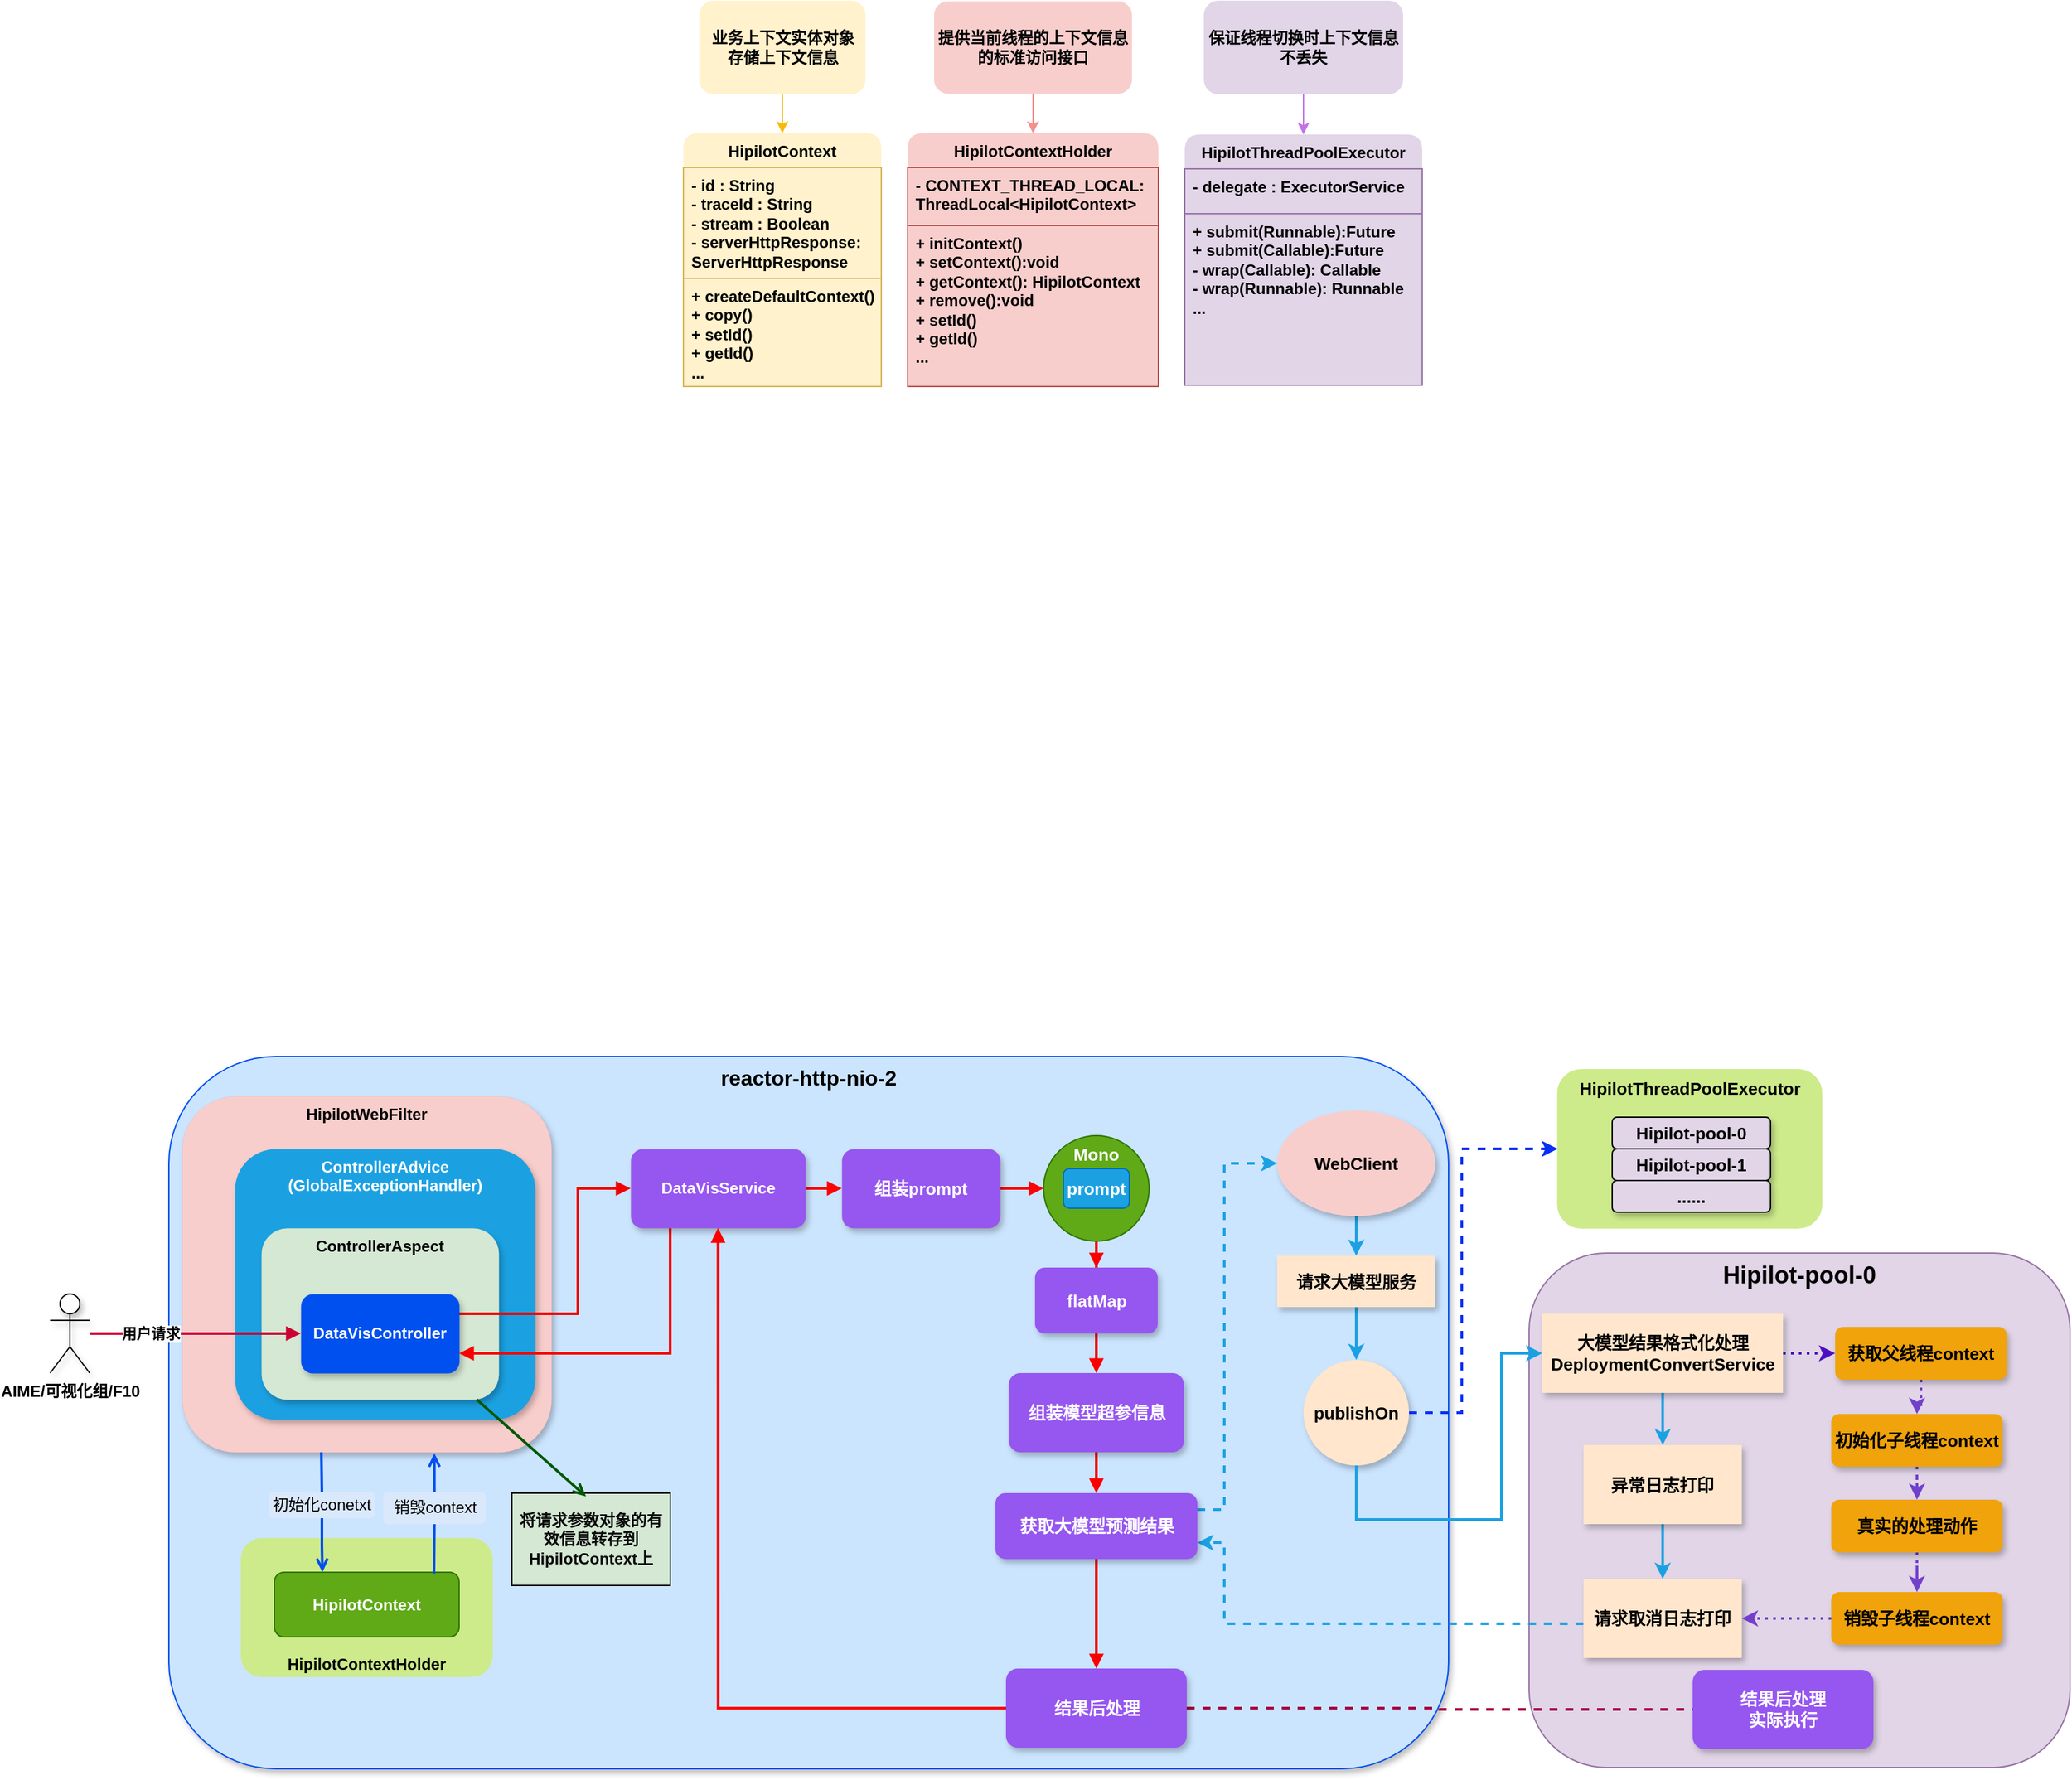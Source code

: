 <mxfile version="23.1.5" type="github">
  <diagram name="第 1 页" id="A8AgMVtB7LvKmUs1XgVh">
    <mxGraphModel dx="3719" dy="2106" grid="1" gridSize="10" guides="1" tooltips="1" connect="1" arrows="1" fold="1" page="1" pageScale="1" pageWidth="827" pageHeight="1169" math="0" shadow="0">
      <root>
        <mxCell id="0" />
        <mxCell id="1" parent="0" />
        <mxCell id="ccl45ZDLO3o566vft4Xr-63" value="Hipilot-pool-0" style="rounded=1;whiteSpace=wrap;html=1;verticalAlign=top;align=center;fontSize=18;fontStyle=1;fillColor=#e1d5e7;strokeColor=#9673a6;" vertex="1" parent="1">
          <mxGeometry x="-409" y="-191" width="410" height="390" as="geometry" />
        </mxCell>
        <mxCell id="ccl45ZDLO3o566vft4Xr-91" value="reactor-http-nio-2" style="rounded=1;whiteSpace=wrap;html=1;align=center;verticalAlign=top;fontSize=16;fontStyle=1;fillColor=#cce5ff;strokeColor=#0050ef;shadow=1;labelBackgroundColor=#cce5ff;" vertex="1" parent="1">
          <mxGeometry x="-1440" y="-340" width="970" height="540" as="geometry" />
        </mxCell>
        <mxCell id="ccl45ZDLO3o566vft4Xr-10" value="HipilotContext" style="swimlane;fontStyle=1;align=center;verticalAlign=top;childLayout=stackLayout;horizontal=1;startSize=26;horizontalStack=0;resizeParent=1;resizeParentMax=0;resizeLast=0;collapsible=1;marginBottom=0;whiteSpace=wrap;html=1;fillColor=#fff2cc;strokeColor=none;rounded=1;" vertex="1" parent="1">
          <mxGeometry x="-1050" y="-1040" width="150" height="192" as="geometry" />
        </mxCell>
        <mxCell id="ccl45ZDLO3o566vft4Xr-11" value="- id : String&lt;br&gt;- traceId : String&lt;br&gt;- stream : Boolean&lt;br&gt;- serverHttpResponse: &lt;br&gt;ServerHttpResponse&lt;br&gt;&amp;nbsp;" style="text;strokeColor=#d6b656;fillColor=#fff2cc;align=left;verticalAlign=top;spacingLeft=4;spacingRight=4;overflow=hidden;rotatable=0;points=[[0,0.5],[1,0.5]];portConstraint=eastwest;whiteSpace=wrap;html=1;rounded=0;glass=0;fontStyle=1" vertex="1" parent="ccl45ZDLO3o566vft4Xr-10">
          <mxGeometry y="26" width="150" height="84" as="geometry" />
        </mxCell>
        <mxCell id="ccl45ZDLO3o566vft4Xr-12" value="+ createDefaultContext()&lt;br&gt;+ copy()&lt;br&gt;+ setId()&lt;br&gt;+ getId()&lt;br&gt;..." style="text;strokeColor=#d6b656;fillColor=#fff2cc;align=left;verticalAlign=top;spacingLeft=4;spacingRight=4;overflow=hidden;rotatable=0;points=[[0,0.5],[1,0.5]];portConstraint=eastwest;whiteSpace=wrap;html=1;rounded=0;fontStyle=1" vertex="1" parent="ccl45ZDLO3o566vft4Xr-10">
          <mxGeometry y="110" width="150" height="82" as="geometry" />
        </mxCell>
        <mxCell id="ccl45ZDLO3o566vft4Xr-13" value="HipilotContextHolder" style="swimlane;fontStyle=1;align=center;verticalAlign=top;childLayout=stackLayout;horizontal=1;startSize=26;horizontalStack=0;resizeParent=1;resizeParentMax=0;resizeLast=0;collapsible=1;marginBottom=0;whiteSpace=wrap;html=1;fillColor=#f8cecc;strokeColor=none;rounded=1;" vertex="1" parent="1">
          <mxGeometry x="-880" y="-1040" width="190" height="192" as="geometry" />
        </mxCell>
        <mxCell id="ccl45ZDLO3o566vft4Xr-14" value="- CONTEXT_THREAD_LOCAL: ThreadLocal&amp;lt;HipilotContext&amp;gt;" style="text;strokeColor=#b85450;fillColor=#f8cecc;align=left;verticalAlign=top;spacingLeft=4;spacingRight=4;overflow=hidden;rotatable=0;points=[[0,0.5],[1,0.5]];portConstraint=eastwest;whiteSpace=wrap;html=1;fontStyle=1" vertex="1" parent="ccl45ZDLO3o566vft4Xr-13">
          <mxGeometry y="26" width="190" height="44" as="geometry" />
        </mxCell>
        <mxCell id="ccl45ZDLO3o566vft4Xr-15" value="+ initContext()&lt;br&gt;+ setContext():void&lt;br&gt;+ getContext(): HipilotContext&lt;br&gt;+ remove():void&lt;br&gt;+ setId()&lt;br&gt;+ getId()&lt;br&gt;..." style="text;strokeColor=#b85450;fillColor=#f8cecc;align=left;verticalAlign=top;spacingLeft=4;spacingRight=4;overflow=hidden;rotatable=0;points=[[0,0.5],[1,0.5]];portConstraint=eastwest;whiteSpace=wrap;html=1;fontStyle=1" vertex="1" parent="ccl45ZDLO3o566vft4Xr-13">
          <mxGeometry y="70" width="190" height="122" as="geometry" />
        </mxCell>
        <mxCell id="ccl45ZDLO3o566vft4Xr-16" value="HipilotThreadPoolExecutor" style="swimlane;fontStyle=1;align=center;verticalAlign=top;childLayout=stackLayout;horizontal=1;startSize=26;horizontalStack=0;resizeParent=1;resizeParentMax=0;resizeLast=0;collapsible=1;marginBottom=0;whiteSpace=wrap;html=1;fillColor=#e1d5e7;strokeColor=none;rounded=1;swimlaneLine=1;" vertex="1" parent="1">
          <mxGeometry x="-670" y="-1039" width="180" height="190" as="geometry" />
        </mxCell>
        <mxCell id="ccl45ZDLO3o566vft4Xr-17" value="- delegate : ExecutorService" style="text;strokeColor=#9673a6;fillColor=#e1d5e7;align=left;verticalAlign=top;spacingLeft=4;spacingRight=4;overflow=hidden;rotatable=0;points=[[0,0.5],[1,0.5]];portConstraint=eastwest;whiteSpace=wrap;html=1;fontStyle=1" vertex="1" parent="ccl45ZDLO3o566vft4Xr-16">
          <mxGeometry y="26" width="180" height="34" as="geometry" />
        </mxCell>
        <mxCell id="ccl45ZDLO3o566vft4Xr-18" value="+ submit(Runnable):Future&lt;br&gt;+ submit(Callable):Future&lt;br&gt;- wrap(Callable): Callable&lt;br&gt;- wrap(Runnable): Runnable&lt;br&gt;..." style="text;strokeColor=#9673a6;fillColor=#e1d5e7;align=left;verticalAlign=top;spacingLeft=4;spacingRight=4;overflow=hidden;rotatable=0;points=[[0,0.5],[1,0.5]];portConstraint=eastwest;whiteSpace=wrap;html=1;fontStyle=1" vertex="1" parent="ccl45ZDLO3o566vft4Xr-16">
          <mxGeometry y="60" width="180" height="130" as="geometry" />
        </mxCell>
        <mxCell id="ccl45ZDLO3o566vft4Xr-19" style="edgeStyle=orthogonalEdgeStyle;rounded=0;orthogonalLoop=1;jettySize=auto;html=1;entryX=0.5;entryY=0;entryDx=0;entryDy=0;strokeColor=#f6bb09;fontStyle=1" edge="1" parent="1" source="ccl45ZDLO3o566vft4Xr-20" target="ccl45ZDLO3o566vft4Xr-10">
          <mxGeometry relative="1" as="geometry">
            <Array as="points">
              <mxPoint x="-975" y="-1060" />
              <mxPoint x="-975" y="-1060" />
            </Array>
          </mxGeometry>
        </mxCell>
        <mxCell id="ccl45ZDLO3o566vft4Xr-20" value="业务上下文实体对象&lt;br&gt;存储上下文信息" style="rounded=1;whiteSpace=wrap;html=1;fillColor=#fff2cc;strokeColor=#fff2cc;shadow=0;fontStyle=1" vertex="1" parent="1">
          <mxGeometry x="-1037.5" y="-1140" width="125" height="70" as="geometry" />
        </mxCell>
        <mxCell id="ccl45ZDLO3o566vft4Xr-21" style="edgeStyle=orthogonalEdgeStyle;rounded=0;orthogonalLoop=1;jettySize=auto;html=1;entryX=0.5;entryY=0;entryDx=0;entryDy=0;strokeColor=#f4908b;fontStyle=1" edge="1" parent="1" source="ccl45ZDLO3o566vft4Xr-22" target="ccl45ZDLO3o566vft4Xr-13">
          <mxGeometry relative="1" as="geometry" />
        </mxCell>
        <mxCell id="ccl45ZDLO3o566vft4Xr-22" value="提供当前线程的上下文信息的标准访问接口" style="rounded=1;whiteSpace=wrap;html=1;fillColor=#f8cecc;strokeColor=none;shadow=0;fontStyle=1" vertex="1" parent="1">
          <mxGeometry x="-860" y="-1140" width="150" height="70" as="geometry" />
        </mxCell>
        <mxCell id="ccl45ZDLO3o566vft4Xr-23" style="edgeStyle=orthogonalEdgeStyle;rounded=0;orthogonalLoop=1;jettySize=auto;html=1;entryX=0.5;entryY=0;entryDx=0;entryDy=0;strokeColor=#c173e7;fontStyle=1" edge="1" parent="1" source="ccl45ZDLO3o566vft4Xr-24" target="ccl45ZDLO3o566vft4Xr-16">
          <mxGeometry relative="1" as="geometry" />
        </mxCell>
        <mxCell id="ccl45ZDLO3o566vft4Xr-24" value="保证线程切换时上下文信息不丢失" style="rounded=1;whiteSpace=wrap;html=1;fillColor=#e1d5e7;strokeColor=#e1d5e7;shadow=0;fontStyle=1" vertex="1" parent="1">
          <mxGeometry x="-655" y="-1140" width="150" height="70" as="geometry" />
        </mxCell>
        <mxCell id="ccl45ZDLO3o566vft4Xr-25" value="HipilotWebFilter" style="rounded=1;whiteSpace=wrap;html=1;fillColor=#f8cecc;strokeColor=#b85450;verticalAlign=top;strokeWidth=0;dashed=1;fontStyle=1;shadow=1;" vertex="1" parent="1">
          <mxGeometry x="-1430" y="-310" width="280" height="270" as="geometry" />
        </mxCell>
        <mxCell id="ccl45ZDLO3o566vft4Xr-26" value="AIME/可视化组/F10" style="shape=umlActor;verticalLabelPosition=bottom;verticalAlign=top;html=1;outlineConnect=0;fontStyle=1;shadow=1;" vertex="1" parent="1">
          <mxGeometry x="-1530" y="-160" width="30" height="60" as="geometry" />
        </mxCell>
        <mxCell id="ccl45ZDLO3o566vft4Xr-31" value="HipilotContextHolder" style="rounded=1;whiteSpace=wrap;html=1;verticalAlign=bottom;fillColor=#cdeb8b;strokeColor=#cdeb8b;fontStyle=1" vertex="1" parent="1">
          <mxGeometry x="-1385" y="25.5" width="190" height="104.5" as="geometry" />
        </mxCell>
        <mxCell id="ccl45ZDLO3o566vft4Xr-32" value="HipilotContext" style="rounded=1;whiteSpace=wrap;html=1;fillColor=#60a917;strokeColor=#2D7600;fontColor=#ffffff;fontStyle=1" vertex="1" parent="1">
          <mxGeometry x="-1360" y="51" width="140" height="49" as="geometry" />
        </mxCell>
        <mxCell id="ccl45ZDLO3o566vft4Xr-33" value="ControllerAdvice&lt;br&gt;(GlobalExceptionHandler)" style="rounded=1;whiteSpace=wrap;html=1;fillColor=#1ba1e2;strokeColor=#006EAF;verticalAlign=top;strokeWidth=0;dashed=1;fontColor=#ffffff;fontStyle=1;shadow=1;" vertex="1" parent="1">
          <mxGeometry x="-1390" y="-270" width="227.5" height="205" as="geometry" />
        </mxCell>
        <mxCell id="ccl45ZDLO3o566vft4Xr-34" value="ControllerAspect" style="rounded=1;whiteSpace=wrap;html=1;fillColor=#d5e8d4;strokeColor=#82b366;verticalAlign=top;strokeWidth=0;dashed=1;fontStyle=1;shadow=1;" vertex="1" parent="1">
          <mxGeometry x="-1370" y="-210" width="180" height="130" as="geometry" />
        </mxCell>
        <mxCell id="ccl45ZDLO3o566vft4Xr-98" style="edgeStyle=orthogonalEdgeStyle;rounded=0;orthogonalLoop=1;jettySize=auto;html=1;entryX=0;entryY=0.5;entryDx=0;entryDy=0;strokeColor=#f20202;exitX=1;exitY=0.25;exitDx=0;exitDy=0;strokeWidth=2;endArrow=block;endFill=1;" edge="1" parent="1" source="ccl45ZDLO3o566vft4Xr-35" target="ccl45ZDLO3o566vft4Xr-42">
          <mxGeometry relative="1" as="geometry">
            <Array as="points">
              <mxPoint x="-1130" y="-145" />
              <mxPoint x="-1130" y="-240" />
            </Array>
          </mxGeometry>
        </mxCell>
        <mxCell id="ccl45ZDLO3o566vft4Xr-35" value="DataVisController" style="rounded=1;whiteSpace=wrap;html=1;fillColor=#0050ef;strokeColor=#001DBC;strokeWidth=0;dashed=1;fontStyle=1;shadow=1;fontColor=#ffffff;" vertex="1" parent="1">
          <mxGeometry x="-1340" y="-160" width="120" height="60" as="geometry" />
        </mxCell>
        <mxCell id="ccl45ZDLO3o566vft4Xr-38" style="edgeStyle=orthogonalEdgeStyle;rounded=0;orthogonalLoop=1;jettySize=auto;html=1;entryX=0;entryY=0.5;entryDx=0;entryDy=0;strokeColor=#cc0033;fillColor=#6a00ff;fontStyle=1;strokeWidth=2;endArrow=block;endFill=1;" edge="1" parent="1" source="ccl45ZDLO3o566vft4Xr-26" target="ccl45ZDLO3o566vft4Xr-35">
          <mxGeometry relative="1" as="geometry" />
        </mxCell>
        <mxCell id="ccl45ZDLO3o566vft4Xr-40" value="用户请求" style="edgeLabel;html=1;align=center;verticalAlign=middle;resizable=0;points=[];fontStyle=1" vertex="1" connectable="0" parent="ccl45ZDLO3o566vft4Xr-38">
          <mxGeometry x="-0.434" relative="1" as="geometry">
            <mxPoint as="offset" />
          </mxGeometry>
        </mxCell>
        <mxCell id="ccl45ZDLO3o566vft4Xr-96" value="" style="edgeStyle=orthogonalEdgeStyle;rounded=0;orthogonalLoop=1;jettySize=auto;html=1;fontStyle=1;strokeColor=#fa0505;strokeWidth=2;endArrow=block;endFill=1;" edge="1" parent="1" source="ccl45ZDLO3o566vft4Xr-42" target="ccl45ZDLO3o566vft4Xr-95">
          <mxGeometry relative="1" as="geometry" />
        </mxCell>
        <mxCell id="ccl45ZDLO3o566vft4Xr-100" style="edgeStyle=orthogonalEdgeStyle;rounded=0;orthogonalLoop=1;jettySize=auto;html=1;entryX=1;entryY=0.75;entryDx=0;entryDy=0;strokeColor=#fa0000;strokeWidth=2;endArrow=block;endFill=1;" edge="1" parent="1" source="ccl45ZDLO3o566vft4Xr-42" target="ccl45ZDLO3o566vft4Xr-35">
          <mxGeometry relative="1" as="geometry">
            <Array as="points">
              <mxPoint x="-1060" y="-115" />
            </Array>
          </mxGeometry>
        </mxCell>
        <mxCell id="ccl45ZDLO3o566vft4Xr-42" value="DataVisService" style="rounded=1;whiteSpace=wrap;html=1;fillColor=#9656f0;strokeColor=#BD7000;strokeWidth=0;dashed=1;fontColor=#ffffff;fontStyle=1;shadow=1;" vertex="1" parent="1">
          <mxGeometry x="-1090" y="-270" width="132.5" height="60" as="geometry" />
        </mxCell>
        <mxCell id="ccl45ZDLO3o566vft4Xr-79" style="edgeStyle=orthogonalEdgeStyle;rounded=0;orthogonalLoop=1;jettySize=auto;html=1;fontStyle=1;strokeColor=#fa0000;strokeWidth=2;endArrow=block;endFill=1;" edge="1" parent="1" source="ccl45ZDLO3o566vft4Xr-43" target="ccl45ZDLO3o566vft4Xr-75">
          <mxGeometry relative="1" as="geometry" />
        </mxCell>
        <mxCell id="ccl45ZDLO3o566vft4Xr-43" value="Mono" style="ellipse;whiteSpace=wrap;html=1;aspect=fixed;verticalAlign=top;fillColor=#60a917;fontColor=#ffffff;strokeColor=#2D7600;fontStyle=1;fontSize=13;" vertex="1" parent="1">
          <mxGeometry x="-777" y="-280" width="80" height="80" as="geometry" />
        </mxCell>
        <mxCell id="ccl45ZDLO3o566vft4Xr-44" value="prompt" style="rounded=1;whiteSpace=wrap;html=1;fillColor=#1ba1e2;fontColor=#ffffff;strokeColor=#006EAF;fontStyle=1;fontSize=13;" vertex="1" parent="1">
          <mxGeometry x="-762" y="-255" width="50" height="30" as="geometry" />
        </mxCell>
        <mxCell id="ccl45ZDLO3o566vft4Xr-49" value="" style="edgeStyle=orthogonalEdgeStyle;rounded=0;orthogonalLoop=1;jettySize=auto;html=1;fontStyle=1;strokeWidth=2;strokeColor=#1ba1e2;fontSize=13;" edge="1" parent="1" source="ccl45ZDLO3o566vft4Xr-47" target="ccl45ZDLO3o566vft4Xr-48">
          <mxGeometry relative="1" as="geometry" />
        </mxCell>
        <mxCell id="ccl45ZDLO3o566vft4Xr-47" value="WebClient" style="ellipse;whiteSpace=wrap;html=1;fontStyle=1;fillColor=#f8cecc;strokeColor=none;shadow=1;fontSize=13;" vertex="1" parent="1">
          <mxGeometry x="-600" y="-299" width="120" height="80" as="geometry" />
        </mxCell>
        <mxCell id="ccl45ZDLO3o566vft4Xr-51" value="" style="edgeStyle=orthogonalEdgeStyle;rounded=0;orthogonalLoop=1;jettySize=auto;html=1;fontStyle=1;strokeWidth=2;strokeColor=#1ba1e2;fontSize=13;" edge="1" parent="1" source="ccl45ZDLO3o566vft4Xr-48" target="ccl45ZDLO3o566vft4Xr-50">
          <mxGeometry relative="1" as="geometry" />
        </mxCell>
        <mxCell id="ccl45ZDLO3o566vft4Xr-48" value="请求大模型服务" style="whiteSpace=wrap;html=1;fontStyle=1;fillColor=#ffe6cc;strokeColor=none;shadow=1;fontSize=13;" vertex="1" parent="1">
          <mxGeometry x="-600" y="-189" width="120" height="39" as="geometry" />
        </mxCell>
        <mxCell id="ccl45ZDLO3o566vft4Xr-50" value="publishOn" style="ellipse;whiteSpace=wrap;html=1;fontStyle=1;fillColor=#ffe6cc;strokeColor=none;shadow=1;fontSize=13;" vertex="1" parent="1">
          <mxGeometry x="-580" y="-110" width="80" height="80" as="geometry" />
        </mxCell>
        <mxCell id="ccl45ZDLO3o566vft4Xr-52" value="HipilotThreadPoolExecutor" style="rounded=1;whiteSpace=wrap;html=1;verticalAlign=top;fillColor=#cdeb8b;strokeColor=#cdeb8b;fontStyle=1;fontSize=13;" vertex="1" parent="1">
          <mxGeometry x="-387.25" y="-330" width="200" height="120" as="geometry" />
        </mxCell>
        <mxCell id="ccl45ZDLO3o566vft4Xr-53" style="edgeStyle=orthogonalEdgeStyle;rounded=0;orthogonalLoop=1;jettySize=auto;html=1;dashed=1;fontStyle=1;fontSize=13;strokeColor=#0930f6;exitX=1;exitY=0.5;exitDx=0;exitDy=0;strokeWidth=2;entryX=0;entryY=0.5;entryDx=0;entryDy=0;" edge="1" parent="1" source="ccl45ZDLO3o566vft4Xr-50" target="ccl45ZDLO3o566vft4Xr-52">
          <mxGeometry relative="1" as="geometry">
            <mxPoint x="-361" y="-246" as="targetPoint" />
            <Array as="points">
              <mxPoint x="-460" y="-70" />
              <mxPoint x="-460" y="-270" />
            </Array>
          </mxGeometry>
        </mxCell>
        <mxCell id="ccl45ZDLO3o566vft4Xr-54" value="Hipilot-pool-0" style="rounded=1;whiteSpace=wrap;html=1;fillColor=#e1d5e7;strokeColor=default;fontStyle=1;shadow=1;fontSize=13;" vertex="1" parent="1">
          <mxGeometry x="-346" y="-294" width="120" height="24" as="geometry" />
        </mxCell>
        <mxCell id="ccl45ZDLO3o566vft4Xr-55" value="Hipilot-pool-1" style="rounded=1;whiteSpace=wrap;html=1;fillColor=#e1d5e7;strokeColor=default;fontStyle=1;shadow=1;fontSize=13;" vertex="1" parent="1">
          <mxGeometry x="-346" y="-270" width="120" height="24" as="geometry" />
        </mxCell>
        <mxCell id="ccl45ZDLO3o566vft4Xr-56" value="......" style="rounded=1;whiteSpace=wrap;html=1;fillColor=#e1d5e7;strokeColor=default;fontStyle=1;shadow=1;fontSize=13;" vertex="1" parent="1">
          <mxGeometry x="-346" y="-246" width="120" height="24" as="geometry" />
        </mxCell>
        <mxCell id="ccl45ZDLO3o566vft4Xr-60" value="" style="edgeStyle=orthogonalEdgeStyle;rounded=0;orthogonalLoop=1;jettySize=auto;html=1;fontStyle=1;strokeWidth=2;strokeColor=#1ba1e2;fontSize=13;" edge="1" parent="1" source="ccl45ZDLO3o566vft4Xr-57" target="ccl45ZDLO3o566vft4Xr-59">
          <mxGeometry relative="1" as="geometry" />
        </mxCell>
        <mxCell id="ccl45ZDLO3o566vft4Xr-105" style="edgeStyle=orthogonalEdgeStyle;rounded=0;orthogonalLoop=1;jettySize=auto;html=1;strokeColor=#4e0fc2;dashed=1;dashPattern=1 2;fontSize=13;strokeWidth=2;" edge="1" parent="1" source="ccl45ZDLO3o566vft4Xr-57" target="ccl45ZDLO3o566vft4Xr-65">
          <mxGeometry relative="1" as="geometry" />
        </mxCell>
        <mxCell id="ccl45ZDLO3o566vft4Xr-57" value="大模型结果格式化处理&lt;br style=&quot;font-size: 13px;&quot;&gt;DeploymentConvertService" style="whiteSpace=wrap;html=1;fontStyle=1;fillColor=#ffe6cc;strokeColor=none;shadow=1;fontSize=13;" vertex="1" parent="1">
          <mxGeometry x="-399" y="-145" width="182.5" height="60" as="geometry" />
        </mxCell>
        <mxCell id="ccl45ZDLO3o566vft4Xr-62" value="" style="edgeStyle=orthogonalEdgeStyle;rounded=0;orthogonalLoop=1;jettySize=auto;html=1;fontStyle=1;strokeWidth=2;strokeColor=#1ba1e2;fontSize=13;" edge="1" parent="1" source="ccl45ZDLO3o566vft4Xr-59" target="ccl45ZDLO3o566vft4Xr-61">
          <mxGeometry relative="1" as="geometry" />
        </mxCell>
        <mxCell id="ccl45ZDLO3o566vft4Xr-59" value="异常日志打印" style="whiteSpace=wrap;html=1;fontStyle=1;fillColor=#ffe6cc;strokeColor=none;shadow=1;fontSize=13;" vertex="1" parent="1">
          <mxGeometry x="-367.75" y="-45.5" width="120" height="60" as="geometry" />
        </mxCell>
        <mxCell id="ccl45ZDLO3o566vft4Xr-89" style="edgeStyle=orthogonalEdgeStyle;rounded=0;orthogonalLoop=1;jettySize=auto;html=1;entryX=1;entryY=0.75;entryDx=0;entryDy=0;dashed=1;fontStyle=1;strokeWidth=2;strokeColor=#1ba1e2;" edge="1" parent="1" source="ccl45ZDLO3o566vft4Xr-61" target="ccl45ZDLO3o566vft4Xr-83">
          <mxGeometry relative="1" as="geometry">
            <Array as="points">
              <mxPoint x="-360" y="93" />
              <mxPoint x="-360" y="90" />
              <mxPoint x="-640" y="90" />
              <mxPoint x="-640" y="29" />
            </Array>
          </mxGeometry>
        </mxCell>
        <mxCell id="ccl45ZDLO3o566vft4Xr-61" value="请求取消日志打印" style="whiteSpace=wrap;html=1;fontStyle=1;fillColor=#ffe6cc;strokeColor=none;shadow=1;fontSize=13;" vertex="1" parent="1">
          <mxGeometry x="-367.75" y="56" width="120" height="60" as="geometry" />
        </mxCell>
        <mxCell id="ccl45ZDLO3o566vft4Xr-71" value="" style="edgeStyle=orthogonalEdgeStyle;rounded=0;orthogonalLoop=1;jettySize=auto;html=1;fontStyle=1;strokeColor=#7240cb;dashed=1;dashPattern=1 2;fontSize=13;strokeWidth=2;" edge="1" parent="1" source="ccl45ZDLO3o566vft4Xr-64" target="ccl45ZDLO3o566vft4Xr-70">
          <mxGeometry relative="1" as="geometry" />
        </mxCell>
        <mxCell id="ccl45ZDLO3o566vft4Xr-64" value="真实的处理动作" style="rounded=1;whiteSpace=wrap;html=1;fontStyle=1;fillColor=#f0a30a;fontColor=#000000;strokeColor=none;shadow=1;fontSize=13;" vertex="1" parent="1">
          <mxGeometry x="-180" y="-4" width="130" height="40" as="geometry" />
        </mxCell>
        <mxCell id="ccl45ZDLO3o566vft4Xr-68" value="" style="edgeStyle=orthogonalEdgeStyle;rounded=0;orthogonalLoop=1;jettySize=auto;html=1;fontStyle=1;strokeColor=#7240cb;dashed=1;dashPattern=1 2;fontSize=13;strokeWidth=2;" edge="1" parent="1" source="ccl45ZDLO3o566vft4Xr-65" target="ccl45ZDLO3o566vft4Xr-67">
          <mxGeometry relative="1" as="geometry" />
        </mxCell>
        <mxCell id="ccl45ZDLO3o566vft4Xr-65" value="获取父线程context" style="rounded=1;whiteSpace=wrap;html=1;fontStyle=1;fillColor=#f0a30a;strokeColor=none;fontColor=#000000;shadow=1;fontSize=13;" vertex="1" parent="1">
          <mxGeometry x="-177" y="-135" width="130" height="40" as="geometry" />
        </mxCell>
        <mxCell id="ccl45ZDLO3o566vft4Xr-69" value="" style="edgeStyle=orthogonalEdgeStyle;rounded=0;orthogonalLoop=1;jettySize=auto;html=1;fontStyle=1;strokeColor=#7240cb;dashed=1;dashPattern=1 2;fontSize=13;strokeWidth=2;" edge="1" parent="1" source="ccl45ZDLO3o566vft4Xr-67" target="ccl45ZDLO3o566vft4Xr-64">
          <mxGeometry relative="1" as="geometry" />
        </mxCell>
        <mxCell id="ccl45ZDLO3o566vft4Xr-67" value="初始化子线程context" style="rounded=1;whiteSpace=wrap;html=1;fontStyle=1;fillColor=#f0a30a;fontColor=#000000;strokeColor=none;shadow=1;fontSize=13;" vertex="1" parent="1">
          <mxGeometry x="-180" y="-69" width="130" height="40" as="geometry" />
        </mxCell>
        <mxCell id="ccl45ZDLO3o566vft4Xr-109" style="edgeStyle=orthogonalEdgeStyle;rounded=0;orthogonalLoop=1;jettySize=auto;html=1;strokeColor=#7240cb;dashed=1;dashPattern=1 2;fontSize=13;strokeWidth=2;" edge="1" parent="1" source="ccl45ZDLO3o566vft4Xr-70" target="ccl45ZDLO3o566vft4Xr-61">
          <mxGeometry relative="1" as="geometry" />
        </mxCell>
        <mxCell id="ccl45ZDLO3o566vft4Xr-70" value="销毁子线程context" style="whiteSpace=wrap;html=1;rounded=1;fontStyle=1;fillColor=#f0a30a;fontColor=#000000;strokeColor=none;shadow=1;fontSize=13;" vertex="1" parent="1">
          <mxGeometry x="-180" y="66" width="130" height="40" as="geometry" />
        </mxCell>
        <mxCell id="ccl45ZDLO3o566vft4Xr-82" value="" style="edgeStyle=orthogonalEdgeStyle;rounded=0;orthogonalLoop=1;jettySize=auto;html=1;fontStyle=1;strokeColor=#fa0000;strokeWidth=2;endArrow=block;endFill=1;" edge="1" parent="1" source="ccl45ZDLO3o566vft4Xr-75" target="ccl45ZDLO3o566vft4Xr-81">
          <mxGeometry relative="1" as="geometry" />
        </mxCell>
        <mxCell id="ccl45ZDLO3o566vft4Xr-75" value="flatMap" style="rounded=1;whiteSpace=wrap;html=1;shadow=1;fillColor=#9656f0;fontColor=#ffffff;strokeColor=none;fontStyle=1;fontSize=13;" vertex="1" parent="1">
          <mxGeometry x="-783.5" y="-180" width="93" height="50" as="geometry" />
        </mxCell>
        <mxCell id="ccl45ZDLO3o566vft4Xr-84" value="" style="edgeStyle=orthogonalEdgeStyle;rounded=0;orthogonalLoop=1;jettySize=auto;html=1;fontStyle=1;strokeColor=#fa0000;strokeWidth=2;endArrow=block;endFill=1;" edge="1" parent="1" source="ccl45ZDLO3o566vft4Xr-81" target="ccl45ZDLO3o566vft4Xr-83">
          <mxGeometry relative="1" as="geometry" />
        </mxCell>
        <mxCell id="ccl45ZDLO3o566vft4Xr-81" value="组装模型超参信息" style="whiteSpace=wrap;html=1;rounded=1;fontStyle=1;fillColor=#9656f0;fontColor=#ffffff;strokeColor=none;shadow=1;fontSize=13;" vertex="1" parent="1">
          <mxGeometry x="-803.5" y="-100" width="133" height="60" as="geometry" />
        </mxCell>
        <mxCell id="ccl45ZDLO3o566vft4Xr-86" value="" style="edgeStyle=orthogonalEdgeStyle;rounded=0;orthogonalLoop=1;jettySize=auto;html=1;fontStyle=1;strokeColor=#fa0000;strokeWidth=2;endArrow=block;endFill=1;" edge="1" parent="1" source="ccl45ZDLO3o566vft4Xr-83" target="ccl45ZDLO3o566vft4Xr-85">
          <mxGeometry relative="1" as="geometry" />
        </mxCell>
        <mxCell id="ccl45ZDLO3o566vft4Xr-88" style="edgeStyle=orthogonalEdgeStyle;rounded=0;orthogonalLoop=1;jettySize=auto;html=1;entryX=0;entryY=0.5;entryDx=0;entryDy=0;dashed=1;fontStyle=1;strokeWidth=2;strokeColor=#1ba1e2;exitX=1;exitY=0.25;exitDx=0;exitDy=0;" edge="1" parent="1" source="ccl45ZDLO3o566vft4Xr-83" target="ccl45ZDLO3o566vft4Xr-47">
          <mxGeometry relative="1" as="geometry">
            <Array as="points">
              <mxPoint x="-640" y="4" />
              <mxPoint x="-640" y="-259" />
            </Array>
          </mxGeometry>
        </mxCell>
        <mxCell id="ccl45ZDLO3o566vft4Xr-83" value="获取大模型预测结果" style="whiteSpace=wrap;html=1;rounded=1;fontStyle=1;fillColor=#9656f0;fontColor=#ffffff;strokeColor=none;shadow=1;fontSize=13;" vertex="1" parent="1">
          <mxGeometry x="-813.5" y="-9" width="153" height="50" as="geometry" />
        </mxCell>
        <mxCell id="ccl45ZDLO3o566vft4Xr-87" style="edgeStyle=orthogonalEdgeStyle;rounded=0;orthogonalLoop=1;jettySize=auto;html=1;entryX=0.5;entryY=1;entryDx=0;entryDy=0;fontStyle=1;strokeColor=#fa0000;strokeWidth=2;endArrow=block;endFill=1;" edge="1" parent="1" source="ccl45ZDLO3o566vft4Xr-85" target="ccl45ZDLO3o566vft4Xr-42">
          <mxGeometry relative="1" as="geometry">
            <mxPoint x="-927" y="120" as="targetPoint" />
          </mxGeometry>
        </mxCell>
        <mxCell id="ccl45ZDLO3o566vft4Xr-132" style="edgeStyle=orthogonalEdgeStyle;rounded=0;orthogonalLoop=1;jettySize=auto;html=1;entryX=0;entryY=0.5;entryDx=0;entryDy=0;endArrow=none;endFill=0;fillColor=#d80073;strokeColor=#A50040;dashed=1;strokeWidth=2;" edge="1" parent="1" source="ccl45ZDLO3o566vft4Xr-85" target="ccl45ZDLO3o566vft4Xr-131">
          <mxGeometry relative="1" as="geometry" />
        </mxCell>
        <mxCell id="ccl45ZDLO3o566vft4Xr-85" value="结果后处理" style="whiteSpace=wrap;html=1;rounded=1;fontStyle=1;fillColor=#9656f0;fontColor=#ffffff;strokeColor=none;shadow=1;fontSize=13;" vertex="1" parent="1">
          <mxGeometry x="-805.5" y="124" width="137" height="60" as="geometry" />
        </mxCell>
        <mxCell id="ccl45ZDLO3o566vft4Xr-97" style="edgeStyle=orthogonalEdgeStyle;rounded=0;orthogonalLoop=1;jettySize=auto;html=1;entryX=0;entryY=0.5;entryDx=0;entryDy=0;fontStyle=1;strokeColor=#fa0505;strokeWidth=2;endArrow=block;endFill=1;" edge="1" parent="1" source="ccl45ZDLO3o566vft4Xr-95" target="ccl45ZDLO3o566vft4Xr-43">
          <mxGeometry relative="1" as="geometry" />
        </mxCell>
        <mxCell id="ccl45ZDLO3o566vft4Xr-95" value="组装prompt" style="whiteSpace=wrap;html=1;fillColor=#9656f0;strokeColor=#BD7000;fontColor=#ffffff;rounded=1;strokeWidth=0;dashed=1;fontStyle=1;shadow=1;fontSize=13;" vertex="1" parent="1">
          <mxGeometry x="-930" y="-270" width="120" height="60" as="geometry" />
        </mxCell>
        <mxCell id="ccl45ZDLO3o566vft4Xr-111" value="" style="endArrow=none;html=1;rounded=0;exitX=0.864;exitY=0.024;exitDx=0;exitDy=0;exitPerimeter=0;entryX=0.5;entryY=1;entryDx=0;entryDy=0;endFill=0;strokeWidth=2;strokeColor=#0050ef;" edge="1" parent="1" source="ccl45ZDLO3o566vft4Xr-32" target="ccl45ZDLO3o566vft4Xr-116">
          <mxGeometry width="50" height="50" relative="1" as="geometry">
            <mxPoint x="-1230" y="28" as="sourcePoint" />
            <mxPoint x="-1230.0" y="-40" as="targetPoint" />
          </mxGeometry>
        </mxCell>
        <mxCell id="ccl45ZDLO3o566vft4Xr-117" style="edgeStyle=orthogonalEdgeStyle;rounded=0;orthogonalLoop=1;jettySize=auto;html=1;entryX=0.26;entryY=-0.002;entryDx=0;entryDy=0;entryPerimeter=0;strokeWidth=2;strokeColor=#0050ef;endArrow=open;endFill=0;" edge="1" parent="1" source="ccl45ZDLO3o566vft4Xr-115" target="ccl45ZDLO3o566vft4Xr-32">
          <mxGeometry relative="1" as="geometry" />
        </mxCell>
        <mxCell id="ccl45ZDLO3o566vft4Xr-115" value="初始化conetxt" style="rounded=1;whiteSpace=wrap;html=1;strokeColor=none;fillColor=#dae8fc;" vertex="1" parent="1">
          <mxGeometry x="-1364" y="-10" width="80" height="20" as="geometry" />
        </mxCell>
        <mxCell id="ccl45ZDLO3o566vft4Xr-116" value="销毁context" style="rounded=1;whiteSpace=wrap;html=1;strokeColor=none;fillColor=#dae8fc;" vertex="1" parent="1">
          <mxGeometry x="-1277.5" y="-10" width="77.5" height="24.5" as="geometry" />
        </mxCell>
        <mxCell id="ccl45ZDLO3o566vft4Xr-118" value="" style="endArrow=none;html=1;rounded=0;exitX=0.377;exitY=1;exitDx=0;exitDy=0;exitPerimeter=0;entryX=0.5;entryY=0;entryDx=0;entryDy=0;endFill=0;strokeWidth=2;strokeColor=#0050ef;" edge="1" parent="1" source="ccl45ZDLO3o566vft4Xr-25" target="ccl45ZDLO3o566vft4Xr-115">
          <mxGeometry width="50" height="50" relative="1" as="geometry">
            <mxPoint x="-1410" y="30" as="sourcePoint" />
            <mxPoint x="-1360" y="-20" as="targetPoint" />
          </mxGeometry>
        </mxCell>
        <mxCell id="ccl45ZDLO3o566vft4Xr-119" style="edgeStyle=orthogonalEdgeStyle;rounded=0;orthogonalLoop=1;jettySize=auto;html=1;entryX=0.683;entryY=1.003;entryDx=0;entryDy=0;entryPerimeter=0;strokeWidth=2;strokeColor=#0050ef;endArrow=open;endFill=0;" edge="1" parent="1" source="ccl45ZDLO3o566vft4Xr-116" target="ccl45ZDLO3o566vft4Xr-25">
          <mxGeometry relative="1" as="geometry" />
        </mxCell>
        <mxCell id="ccl45ZDLO3o566vft4Xr-121" value="将请求参数对象的有效信息转存到HipilotContext上" style="rounded=0;whiteSpace=wrap;html=1;fillColor=#d5e8d4;strokeColor=default;fontColor=#0a0a0a;fontStyle=1" vertex="1" parent="1">
          <mxGeometry x="-1180" y="-9" width="120" height="70" as="geometry" />
        </mxCell>
        <mxCell id="ccl45ZDLO3o566vft4Xr-122" value="" style="endArrow=open;html=1;rounded=0;entryX=0.468;entryY=0.036;entryDx=0;entryDy=0;entryPerimeter=0;strokeWidth=2;strokeColor=#005700;endFill=0;fillColor=#008a00;" edge="1" parent="1" source="ccl45ZDLO3o566vft4Xr-34" target="ccl45ZDLO3o566vft4Xr-121">
          <mxGeometry width="50" height="50" relative="1" as="geometry">
            <mxPoint x="-1130" y="-20" as="sourcePoint" />
            <mxPoint x="-1080" y="-70" as="targetPoint" />
          </mxGeometry>
        </mxCell>
        <mxCell id="ccl45ZDLO3o566vft4Xr-58" value="" style="edgeStyle=orthogonalEdgeStyle;rounded=0;orthogonalLoop=1;jettySize=auto;html=1;fontStyle=1;strokeWidth=2;strokeColor=#1ba1e2;fontSize=13;exitX=0.5;exitY=1;exitDx=0;exitDy=0;" edge="1" parent="1" source="ccl45ZDLO3o566vft4Xr-50" target="ccl45ZDLO3o566vft4Xr-57">
          <mxGeometry relative="1" as="geometry">
            <Array as="points">
              <mxPoint x="-540" y="11" />
              <mxPoint x="-430" y="11" />
              <mxPoint x="-430" y="-115" />
            </Array>
          </mxGeometry>
        </mxCell>
        <mxCell id="ccl45ZDLO3o566vft4Xr-131" value="结果后处理&lt;br&gt;实际执行" style="whiteSpace=wrap;html=1;rounded=1;fontStyle=1;fillColor=#9656f0;fontColor=#ffffff;strokeColor=none;shadow=1;fontSize=13;" vertex="1" parent="1">
          <mxGeometry x="-285" y="125" width="137" height="60" as="geometry" />
        </mxCell>
      </root>
    </mxGraphModel>
  </diagram>
</mxfile>
